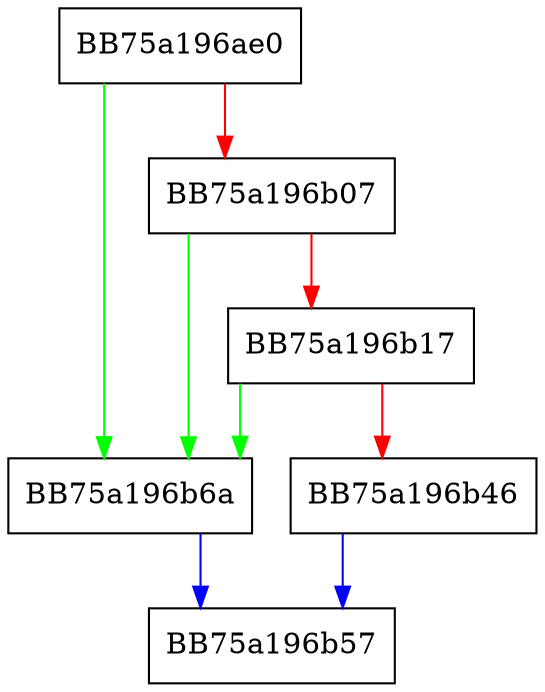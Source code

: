 digraph IsEnumValueType {
  node [shape="box"];
  graph [splines=ortho];
  BB75a196ae0 -> BB75a196b6a [color="green"];
  BB75a196ae0 -> BB75a196b07 [color="red"];
  BB75a196b07 -> BB75a196b6a [color="green"];
  BB75a196b07 -> BB75a196b17 [color="red"];
  BB75a196b17 -> BB75a196b6a [color="green"];
  BB75a196b17 -> BB75a196b46 [color="red"];
  BB75a196b46 -> BB75a196b57 [color="blue"];
  BB75a196b6a -> BB75a196b57 [color="blue"];
}